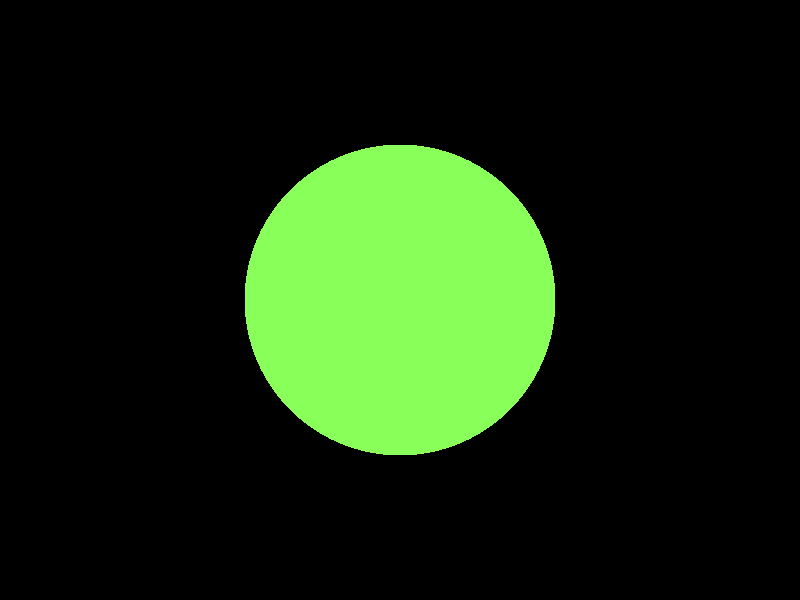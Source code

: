 #version 3.6;
global_settings{assumed_gamma 1.0}
#default{ finish{ ambient 0.1 diffuse 0.9 }}
#include "colors.inc"
#include "textures.inc"

camera{ location  <0.0 , 0.0 , -3.5>
        look_at   <0.0 , 0.0 ,  1.0>
        right x*image_width/image_height
        angle 75 
	rotate <0,clock*360,clock*180>
}

light_source{<-800,1500,-2000> color White}

sphere{ <0,0,0>, 1
        texture{
          pigment{ color rgb<.25,1,0.1> transmit 1 }
          finish { phong 1 }
        }
      }
